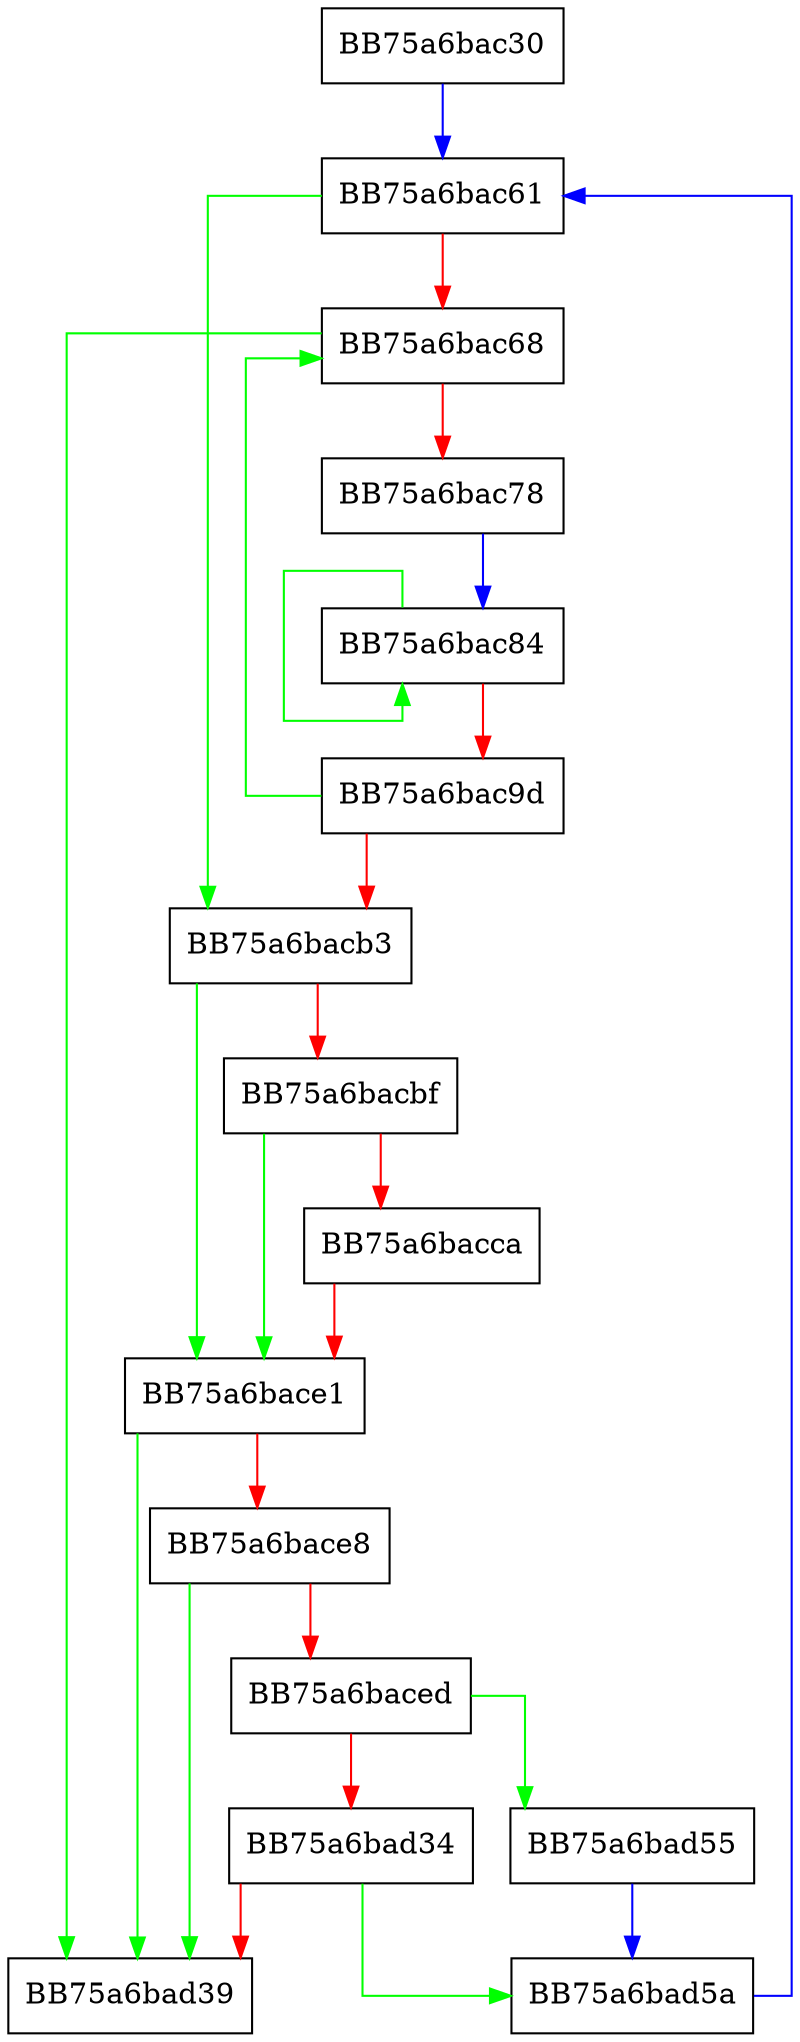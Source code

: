 digraph Analyze {
  node [shape="box"];
  graph [splines=ortho];
  BB75a6bac30 -> BB75a6bac61 [color="blue"];
  BB75a6bac61 -> BB75a6bacb3 [color="green"];
  BB75a6bac61 -> BB75a6bac68 [color="red"];
  BB75a6bac68 -> BB75a6bad39 [color="green"];
  BB75a6bac68 -> BB75a6bac78 [color="red"];
  BB75a6bac78 -> BB75a6bac84 [color="blue"];
  BB75a6bac84 -> BB75a6bac84 [color="green"];
  BB75a6bac84 -> BB75a6bac9d [color="red"];
  BB75a6bac9d -> BB75a6bac68 [color="green"];
  BB75a6bac9d -> BB75a6bacb3 [color="red"];
  BB75a6bacb3 -> BB75a6bace1 [color="green"];
  BB75a6bacb3 -> BB75a6bacbf [color="red"];
  BB75a6bacbf -> BB75a6bace1 [color="green"];
  BB75a6bacbf -> BB75a6bacca [color="red"];
  BB75a6bacca -> BB75a6bace1 [color="red"];
  BB75a6bace1 -> BB75a6bad39 [color="green"];
  BB75a6bace1 -> BB75a6bace8 [color="red"];
  BB75a6bace8 -> BB75a6bad39 [color="green"];
  BB75a6bace8 -> BB75a6baced [color="red"];
  BB75a6baced -> BB75a6bad55 [color="green"];
  BB75a6baced -> BB75a6bad34 [color="red"];
  BB75a6bad34 -> BB75a6bad5a [color="green"];
  BB75a6bad34 -> BB75a6bad39 [color="red"];
  BB75a6bad55 -> BB75a6bad5a [color="blue"];
  BB75a6bad5a -> BB75a6bac61 [color="blue"];
}